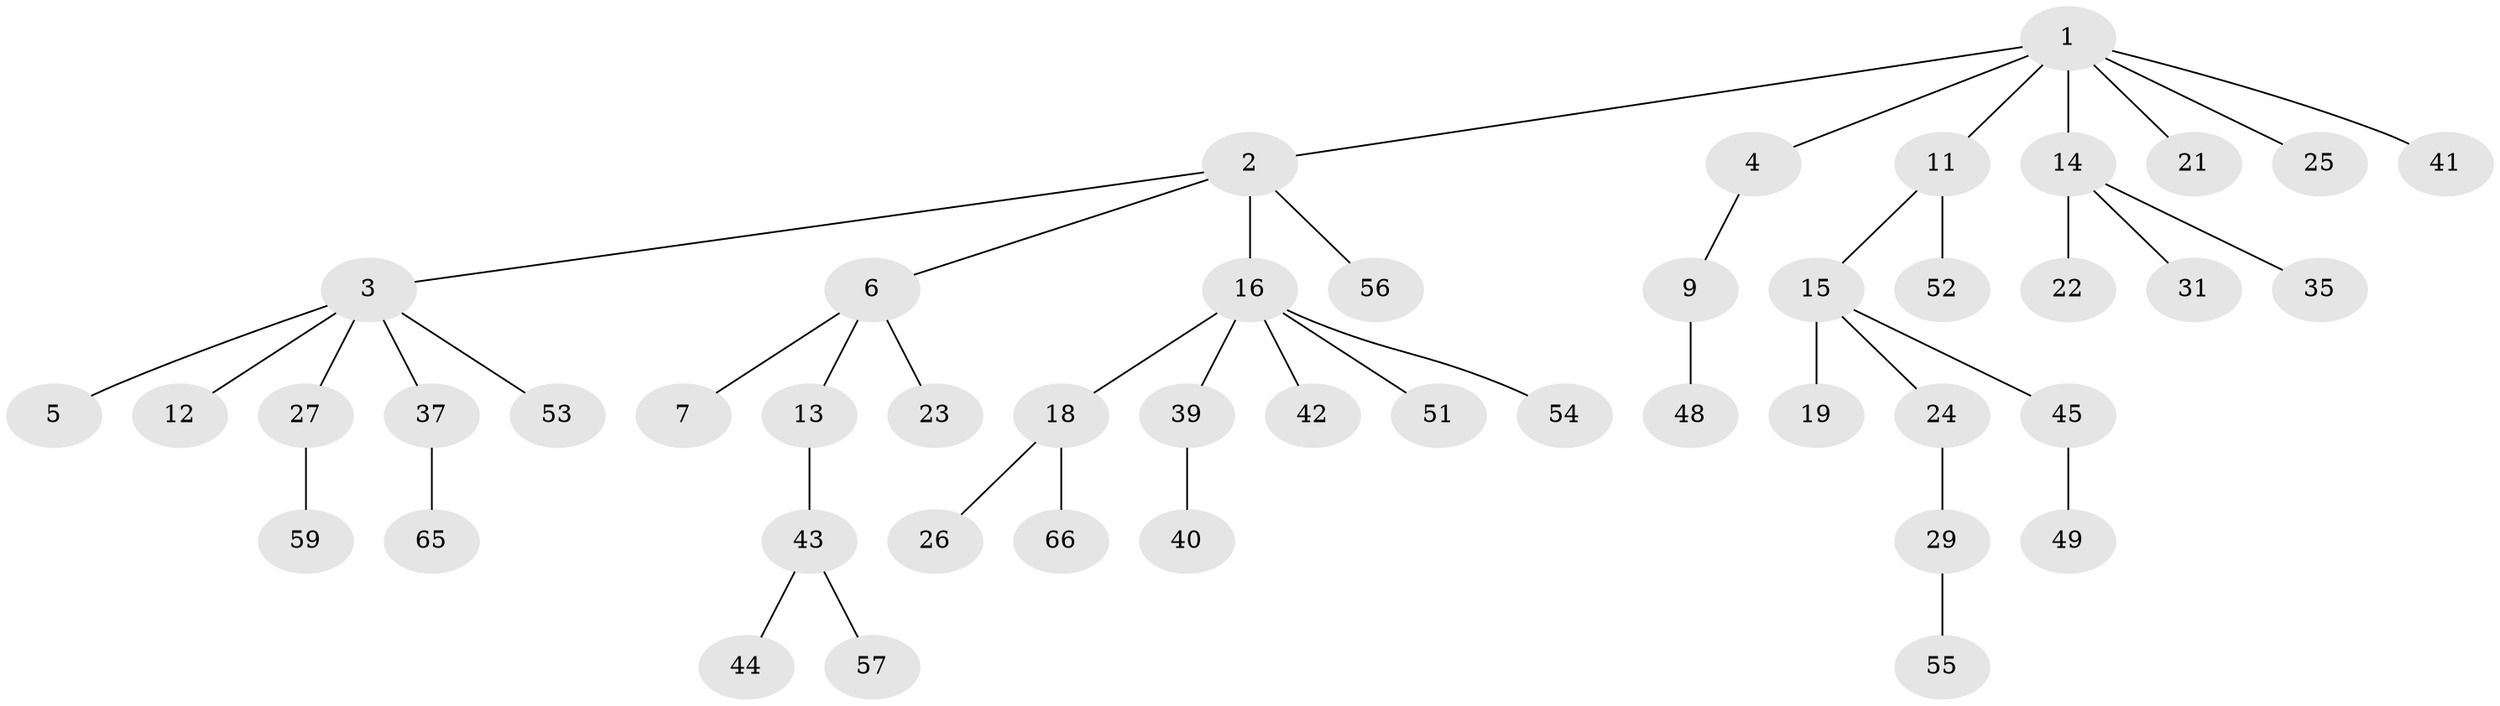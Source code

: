 // Generated by graph-tools (version 1.1) at 2025/52/02/27/25 19:52:13]
// undirected, 46 vertices, 45 edges
graph export_dot {
graph [start="1"]
  node [color=gray90,style=filled];
  1 [super="+10"];
  2;
  3 [super="+17"];
  4 [super="+8"];
  5;
  6;
  7 [super="+28"];
  9 [super="+47"];
  11 [super="+46"];
  12 [super="+32"];
  13 [super="+36"];
  14;
  15 [super="+20"];
  16 [super="+34"];
  18 [super="+62"];
  19 [super="+58"];
  21 [super="+64"];
  22 [super="+30"];
  23;
  24;
  25;
  26;
  27 [super="+33"];
  29 [super="+38"];
  31;
  35;
  37;
  39;
  40;
  41;
  42;
  43 [super="+50"];
  44;
  45 [super="+60"];
  48;
  49;
  51 [super="+63"];
  52;
  53;
  54;
  55;
  56;
  57 [super="+61"];
  59;
  65;
  66;
  1 -- 2;
  1 -- 4;
  1 -- 11;
  1 -- 14;
  1 -- 21;
  1 -- 25;
  1 -- 41;
  2 -- 3;
  2 -- 6;
  2 -- 16;
  2 -- 56;
  3 -- 5;
  3 -- 12;
  3 -- 37;
  3 -- 27;
  3 -- 53;
  4 -- 9;
  6 -- 7;
  6 -- 13;
  6 -- 23;
  9 -- 48;
  11 -- 15;
  11 -- 52;
  13 -- 43;
  14 -- 22;
  14 -- 31;
  14 -- 35;
  15 -- 19;
  15 -- 24;
  15 -- 45;
  16 -- 18;
  16 -- 42;
  16 -- 51;
  16 -- 54;
  16 -- 39;
  18 -- 26;
  18 -- 66;
  24 -- 29;
  27 -- 59;
  29 -- 55;
  37 -- 65;
  39 -- 40;
  43 -- 44;
  43 -- 57;
  45 -- 49;
}
